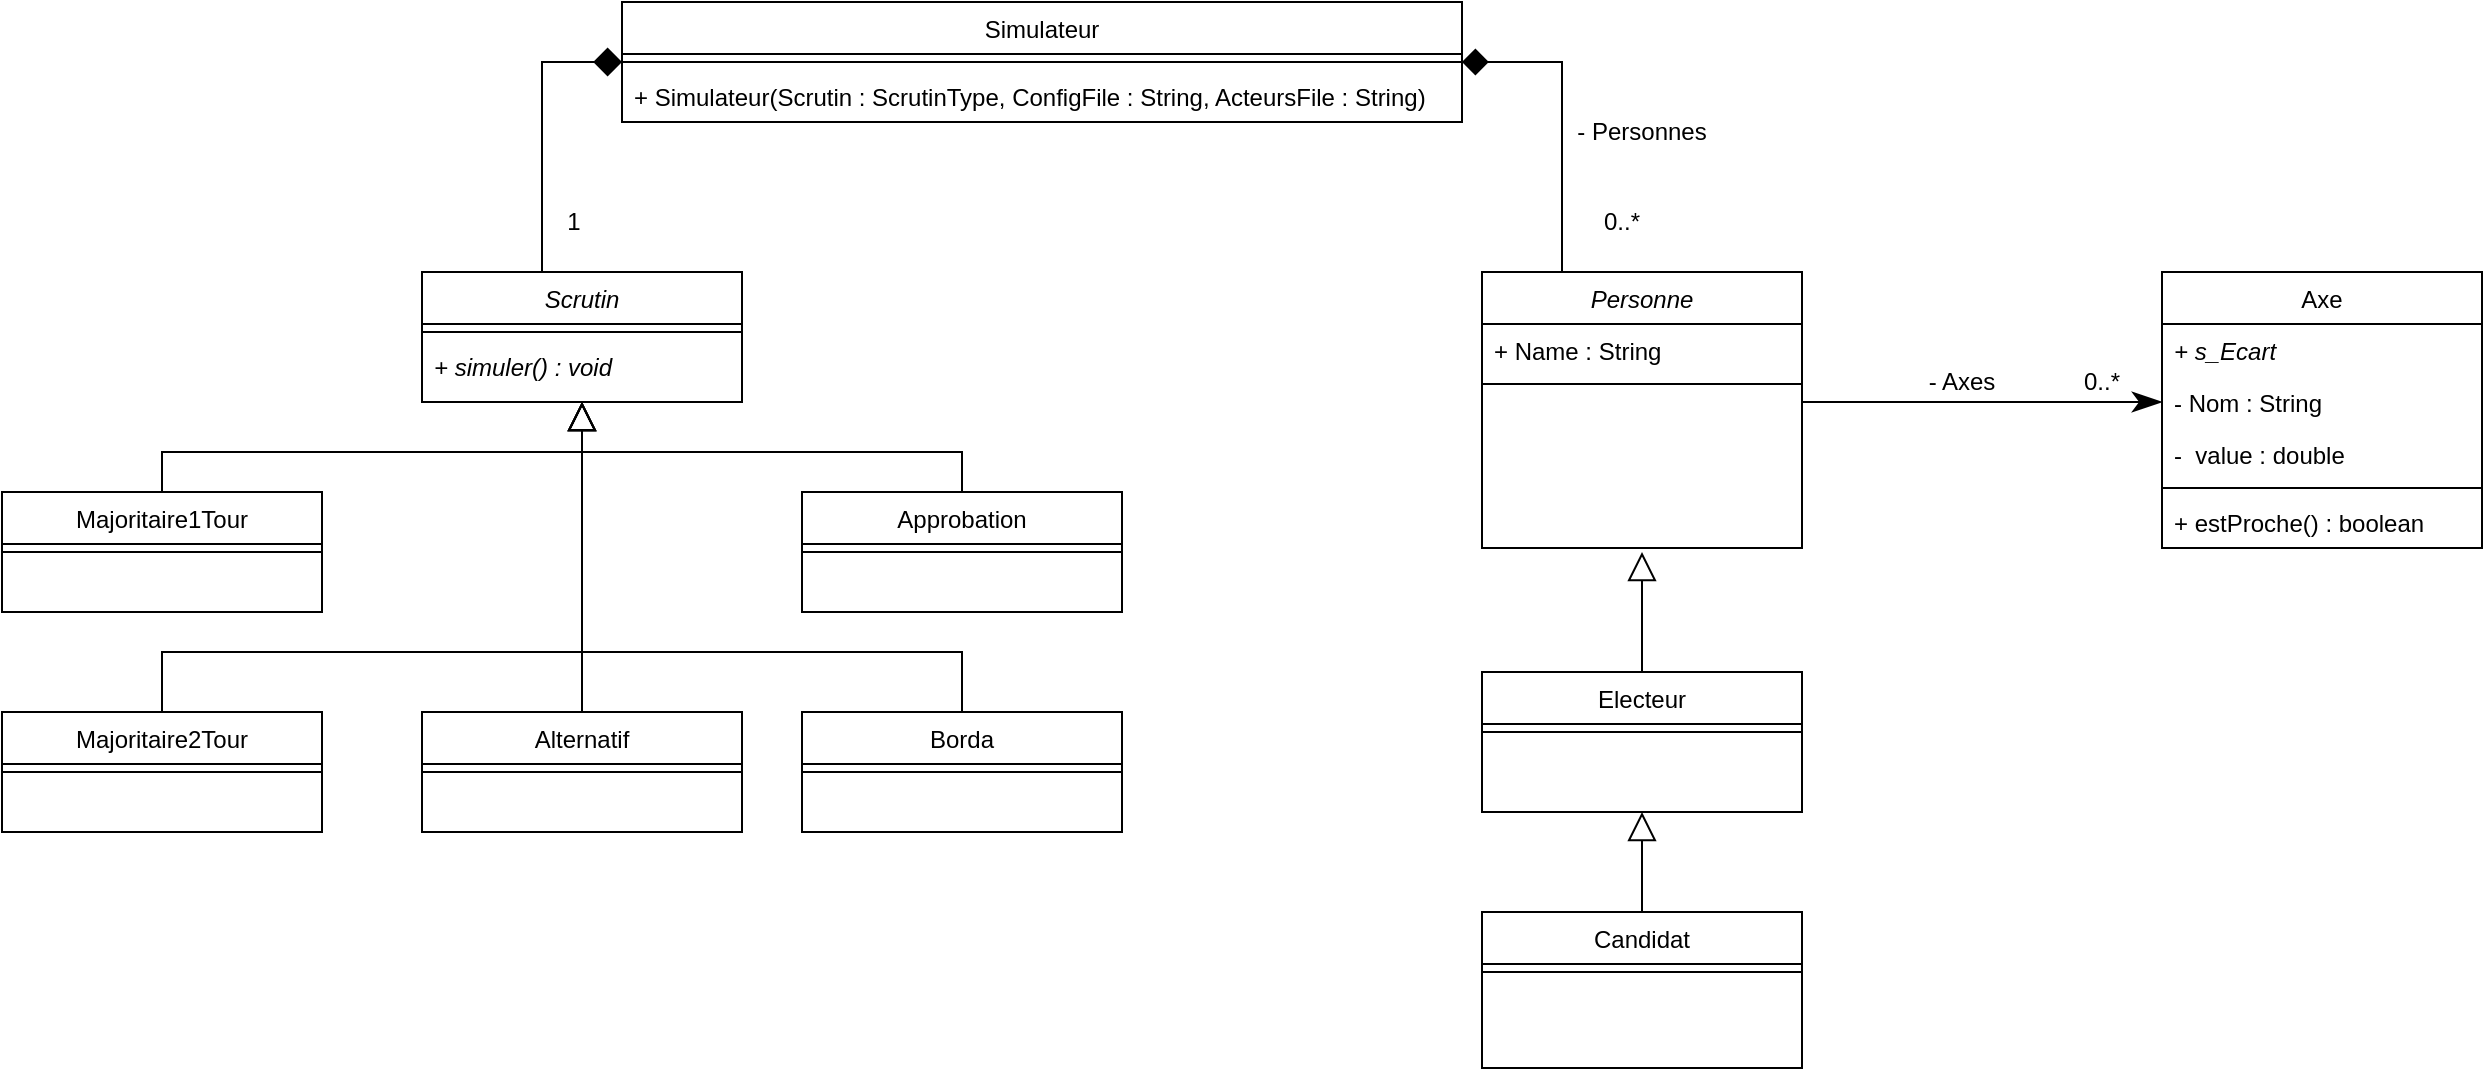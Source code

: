 <mxfile version="15.9.4" type="device"><diagram id="C5RBs43oDa-KdzZeNtuy" name="Page-1"><mxGraphModel dx="1298" dy="674" grid="1" gridSize="10" guides="1" tooltips="1" connect="1" arrows="1" fold="1" page="1" pageScale="1" pageWidth="827" pageHeight="1169" math="0" shadow="0"><root><mxCell id="WIyWlLk6GJQsqaUBKTNV-0"/><mxCell id="WIyWlLk6GJQsqaUBKTNV-1" parent="WIyWlLk6GJQsqaUBKTNV-0"/><mxCell id="2mdd3WLcxIbXDcWZyZY6-10" style="edgeStyle=orthogonalEdgeStyle;rounded=0;jumpSize=6;orthogonalLoop=1;jettySize=auto;html=1;exitX=1;exitY=0.25;exitDx=0;exitDy=0;entryX=0;entryY=0.5;entryDx=0;entryDy=0;endArrow=classicThin;endFill=1;endSize=12;targetPerimeterSpacing=0;strokeWidth=1;" edge="1" parent="WIyWlLk6GJQsqaUBKTNV-1" source="zkfFHV4jXpPFQw0GAbJ--0" target="2mdd3WLcxIbXDcWZyZY6-4"><mxGeometry relative="1" as="geometry"><Array as="points"><mxPoint x="950" y="230"/></Array></mxGeometry></mxCell><mxCell id="zkfFHV4jXpPFQw0GAbJ--0" value="Personne" style="swimlane;fontStyle=2;align=center;verticalAlign=top;childLayout=stackLayout;horizontal=1;startSize=26;horizontalStack=0;resizeParent=1;resizeLast=0;collapsible=1;marginBottom=0;rounded=0;shadow=0;strokeWidth=1;" parent="WIyWlLk6GJQsqaUBKTNV-1" vertex="1"><mxGeometry x="790" y="165" width="160" height="138" as="geometry"><mxRectangle x="230" y="140" width="160" height="26" as="alternateBounds"/></mxGeometry></mxCell><mxCell id="zkfFHV4jXpPFQw0GAbJ--1" value="+ Name : String" style="text;align=left;verticalAlign=top;spacingLeft=4;spacingRight=4;overflow=hidden;rotatable=0;points=[[0,0.5],[1,0.5]];portConstraint=eastwest;" parent="zkfFHV4jXpPFQw0GAbJ--0" vertex="1"><mxGeometry y="26" width="160" height="26" as="geometry"/></mxCell><mxCell id="zkfFHV4jXpPFQw0GAbJ--4" value="" style="line;html=1;strokeWidth=1;align=left;verticalAlign=middle;spacingTop=-1;spacingLeft=3;spacingRight=3;rotatable=0;labelPosition=right;points=[];portConstraint=eastwest;" parent="zkfFHV4jXpPFQw0GAbJ--0" vertex="1"><mxGeometry y="52" width="160" height="8" as="geometry"/></mxCell><mxCell id="2mdd3WLcxIbXDcWZyZY6-2" style="edgeStyle=orthogonalEdgeStyle;rounded=0;jumpSize=6;orthogonalLoop=1;jettySize=auto;html=1;entryX=0.5;entryY=1;entryDx=0;entryDy=0;endArrow=block;endFill=0;endSize=12;targetPerimeterSpacing=0;strokeWidth=1;" edge="1" parent="WIyWlLk6GJQsqaUBKTNV-1" source="zkfFHV4jXpPFQw0GAbJ--6" target="zkfFHV4jXpPFQw0GAbJ--13"><mxGeometry relative="1" as="geometry"/></mxCell><mxCell id="zkfFHV4jXpPFQw0GAbJ--6" value="Candidat" style="swimlane;fontStyle=0;align=center;verticalAlign=top;childLayout=stackLayout;horizontal=1;startSize=26;horizontalStack=0;resizeParent=1;resizeLast=0;collapsible=1;marginBottom=0;rounded=0;shadow=0;strokeWidth=1;" parent="WIyWlLk6GJQsqaUBKTNV-1" vertex="1"><mxGeometry x="790" y="485" width="160" height="78" as="geometry"><mxRectangle x="130" y="380" width="160" height="26" as="alternateBounds"/></mxGeometry></mxCell><mxCell id="zkfFHV4jXpPFQw0GAbJ--9" value="" style="line;html=1;strokeWidth=1;align=left;verticalAlign=middle;spacingTop=-1;spacingLeft=3;spacingRight=3;rotatable=0;labelPosition=right;points=[];portConstraint=eastwest;" parent="zkfFHV4jXpPFQw0GAbJ--6" vertex="1"><mxGeometry y="26" width="160" height="8" as="geometry"/></mxCell><mxCell id="2mdd3WLcxIbXDcWZyZY6-1" style="edgeStyle=orthogonalEdgeStyle;rounded=0;orthogonalLoop=1;jettySize=auto;html=1;endArrow=block;endFill=0;strokeWidth=1;jumpSize=6;targetPerimeterSpacing=0;endSize=12;" edge="1" parent="WIyWlLk6GJQsqaUBKTNV-1" source="zkfFHV4jXpPFQw0GAbJ--13"><mxGeometry relative="1" as="geometry"><mxPoint x="870" y="305" as="targetPoint"/></mxGeometry></mxCell><mxCell id="zkfFHV4jXpPFQw0GAbJ--13" value="Electeur" style="swimlane;fontStyle=0;align=center;verticalAlign=top;childLayout=stackLayout;horizontal=1;startSize=26;horizontalStack=0;resizeParent=1;resizeLast=0;collapsible=1;marginBottom=0;rounded=0;shadow=0;strokeWidth=1;" parent="WIyWlLk6GJQsqaUBKTNV-1" vertex="1"><mxGeometry x="790" y="365" width="160" height="70" as="geometry"><mxRectangle x="340" y="380" width="170" height="26" as="alternateBounds"/></mxGeometry></mxCell><mxCell id="zkfFHV4jXpPFQw0GAbJ--15" value="" style="line;html=1;strokeWidth=1;align=left;verticalAlign=middle;spacingTop=-1;spacingLeft=3;spacingRight=3;rotatable=0;labelPosition=right;points=[];portConstraint=eastwest;" parent="zkfFHV4jXpPFQw0GAbJ--13" vertex="1"><mxGeometry y="26" width="160" height="8" as="geometry"/></mxCell><mxCell id="2mdd3WLcxIbXDcWZyZY6-3" value="Axe" style="swimlane;fontStyle=0;align=center;verticalAlign=top;childLayout=stackLayout;horizontal=1;startSize=26;horizontalStack=0;resizeParent=1;resizeLast=0;collapsible=1;marginBottom=0;rounded=0;shadow=0;strokeWidth=1;" vertex="1" parent="WIyWlLk6GJQsqaUBKTNV-1"><mxGeometry x="1130" y="165" width="160" height="138" as="geometry"><mxRectangle x="230" y="140" width="160" height="26" as="alternateBounds"/></mxGeometry></mxCell><mxCell id="2mdd3WLcxIbXDcWZyZY6-7" value="+ s_Ecart" style="text;align=left;verticalAlign=top;spacingLeft=4;spacingRight=4;overflow=hidden;rotatable=0;points=[[0,0.5],[1,0.5]];portConstraint=eastwest;fontStyle=2" vertex="1" parent="2mdd3WLcxIbXDcWZyZY6-3"><mxGeometry y="26" width="160" height="26" as="geometry"/></mxCell><mxCell id="2mdd3WLcxIbXDcWZyZY6-4" value="- Nom : String" style="text;align=left;verticalAlign=top;spacingLeft=4;spacingRight=4;overflow=hidden;rotatable=0;points=[[0,0.5],[1,0.5]];portConstraint=eastwest;" vertex="1" parent="2mdd3WLcxIbXDcWZyZY6-3"><mxGeometry y="52" width="160" height="26" as="geometry"/></mxCell><mxCell id="2mdd3WLcxIbXDcWZyZY6-5" value="-  value : double" style="text;align=left;verticalAlign=top;spacingLeft=4;spacingRight=4;overflow=hidden;rotatable=0;points=[[0,0.5],[1,0.5]];portConstraint=eastwest;" vertex="1" parent="2mdd3WLcxIbXDcWZyZY6-3"><mxGeometry y="78" width="160" height="26" as="geometry"/></mxCell><mxCell id="2mdd3WLcxIbXDcWZyZY6-6" value="" style="line;html=1;strokeWidth=1;align=left;verticalAlign=middle;spacingTop=-1;spacingLeft=3;spacingRight=3;rotatable=0;labelPosition=right;points=[];portConstraint=eastwest;" vertex="1" parent="2mdd3WLcxIbXDcWZyZY6-3"><mxGeometry y="104" width="160" height="8" as="geometry"/></mxCell><mxCell id="2mdd3WLcxIbXDcWZyZY6-9" value="+ estProche() : boolean" style="text;align=left;verticalAlign=top;spacingLeft=4;spacingRight=4;overflow=hidden;rotatable=0;points=[[0,0.5],[1,0.5]];portConstraint=eastwest;" vertex="1" parent="2mdd3WLcxIbXDcWZyZY6-3"><mxGeometry y="112" width="160" height="26" as="geometry"/></mxCell><mxCell id="2mdd3WLcxIbXDcWZyZY6-11" value="0..*" style="text;html=1;strokeColor=none;fillColor=none;align=center;verticalAlign=middle;whiteSpace=wrap;rounded=0;" vertex="1" parent="WIyWlLk6GJQsqaUBKTNV-1"><mxGeometry x="1070" y="205" width="60" height="30" as="geometry"/></mxCell><mxCell id="2mdd3WLcxIbXDcWZyZY6-13" value="- Axes" style="text;html=1;strokeColor=none;fillColor=none;align=center;verticalAlign=middle;whiteSpace=wrap;rounded=0;" vertex="1" parent="WIyWlLk6GJQsqaUBKTNV-1"><mxGeometry x="1000" y="205" width="60" height="30" as="geometry"/></mxCell><mxCell id="2mdd3WLcxIbXDcWZyZY6-41" style="edgeStyle=orthogonalEdgeStyle;rounded=0;jumpSize=6;orthogonalLoop=1;jettySize=auto;html=1;exitX=0;exitY=0.5;exitDx=0;exitDy=0;entryX=0.5;entryY=0;entryDx=0;entryDy=0;endArrow=none;endFill=0;endSize=12;targetPerimeterSpacing=0;strokeWidth=1;startArrow=diamond;startFill=1;startSize=12;" edge="1" parent="WIyWlLk6GJQsqaUBKTNV-1" source="2mdd3WLcxIbXDcWZyZY6-14" target="2mdd3WLcxIbXDcWZyZY6-17"><mxGeometry relative="1" as="geometry"><Array as="points"><mxPoint x="320" y="60"/><mxPoint x="320" y="165"/></Array></mxGeometry></mxCell><mxCell id="2mdd3WLcxIbXDcWZyZY6-46" style="edgeStyle=orthogonalEdgeStyle;rounded=0;jumpSize=6;orthogonalLoop=1;jettySize=auto;html=1;exitX=1;exitY=0.5;exitDx=0;exitDy=0;entryX=0.25;entryY=0;entryDx=0;entryDy=0;endArrow=none;endFill=0;endSize=12;targetPerimeterSpacing=0;strokeWidth=1;startArrow=diamond;startFill=1;startSize=11;" edge="1" parent="WIyWlLk6GJQsqaUBKTNV-1" source="2mdd3WLcxIbXDcWZyZY6-14" target="zkfFHV4jXpPFQw0GAbJ--0"><mxGeometry relative="1" as="geometry"/></mxCell><mxCell id="2mdd3WLcxIbXDcWZyZY6-14" value="Simulateur" style="swimlane;fontStyle=0;align=center;verticalAlign=top;childLayout=stackLayout;horizontal=1;startSize=26;horizontalStack=0;resizeParent=1;resizeLast=0;collapsible=1;marginBottom=0;rounded=0;shadow=0;strokeWidth=1;" vertex="1" parent="WIyWlLk6GJQsqaUBKTNV-1"><mxGeometry x="360" y="30" width="420" height="60" as="geometry"><mxRectangle x="230" y="140" width="160" height="26" as="alternateBounds"/></mxGeometry></mxCell><mxCell id="2mdd3WLcxIbXDcWZyZY6-16" value="" style="line;html=1;strokeWidth=1;align=left;verticalAlign=middle;spacingTop=-1;spacingLeft=3;spacingRight=3;rotatable=0;labelPosition=right;points=[];portConstraint=eastwest;" vertex="1" parent="2mdd3WLcxIbXDcWZyZY6-14"><mxGeometry y="26" width="420" height="8" as="geometry"/></mxCell><mxCell id="2mdd3WLcxIbXDcWZyZY6-48" value="+ Simulateur(Scrutin : ScrutinType, ConfigFile : String, ActeursFile : String)" style="text;align=left;verticalAlign=top;spacingLeft=4;spacingRight=4;overflow=hidden;rotatable=0;points=[[0,0.5],[1,0.5]];portConstraint=eastwest;fontStyle=0" vertex="1" parent="2mdd3WLcxIbXDcWZyZY6-14"><mxGeometry y="34" width="420" height="26" as="geometry"/></mxCell><mxCell id="2mdd3WLcxIbXDcWZyZY6-17" value="Scrutin" style="swimlane;fontStyle=2;align=center;verticalAlign=top;childLayout=stackLayout;horizontal=1;startSize=26;horizontalStack=0;resizeParent=1;resizeLast=0;collapsible=1;marginBottom=0;rounded=0;shadow=0;strokeWidth=1;" vertex="1" parent="WIyWlLk6GJQsqaUBKTNV-1"><mxGeometry x="260" y="165" width="160" height="65" as="geometry"><mxRectangle x="230" y="140" width="160" height="26" as="alternateBounds"/></mxGeometry></mxCell><mxCell id="2mdd3WLcxIbXDcWZyZY6-18" value="" style="line;html=1;strokeWidth=1;align=left;verticalAlign=middle;spacingTop=-1;spacingLeft=3;spacingRight=3;rotatable=0;labelPosition=right;points=[];portConstraint=eastwest;" vertex="1" parent="2mdd3WLcxIbXDcWZyZY6-17"><mxGeometry y="26" width="160" height="8" as="geometry"/></mxCell><mxCell id="2mdd3WLcxIbXDcWZyZY6-19" value="+ simuler() : void" style="text;align=left;verticalAlign=top;spacingLeft=4;spacingRight=4;overflow=hidden;rotatable=0;points=[[0,0.5],[1,0.5]];portConstraint=eastwest;fontStyle=2" vertex="1" parent="2mdd3WLcxIbXDcWZyZY6-17"><mxGeometry y="34" width="160" height="26" as="geometry"/></mxCell><mxCell id="2mdd3WLcxIbXDcWZyZY6-32" style="edgeStyle=orthogonalEdgeStyle;rounded=0;jumpSize=6;orthogonalLoop=1;jettySize=auto;html=1;entryX=0.5;entryY=1;entryDx=0;entryDy=0;endArrow=block;endFill=0;endSize=12;targetPerimeterSpacing=0;strokeWidth=1;" edge="1" parent="WIyWlLk6GJQsqaUBKTNV-1" source="2mdd3WLcxIbXDcWZyZY6-20" target="2mdd3WLcxIbXDcWZyZY6-17"><mxGeometry relative="1" as="geometry"><Array as="points"><mxPoint x="130" y="255"/><mxPoint x="340" y="255"/></Array></mxGeometry></mxCell><mxCell id="2mdd3WLcxIbXDcWZyZY6-20" value="Majoritaire1Tour" style="swimlane;fontStyle=0;align=center;verticalAlign=top;childLayout=stackLayout;horizontal=1;startSize=26;horizontalStack=0;resizeParent=1;resizeLast=0;collapsible=1;marginBottom=0;rounded=0;shadow=0;strokeWidth=1;" vertex="1" parent="WIyWlLk6GJQsqaUBKTNV-1"><mxGeometry x="50" y="275" width="160" height="60" as="geometry"><mxRectangle x="230" y="140" width="160" height="26" as="alternateBounds"/></mxGeometry></mxCell><mxCell id="2mdd3WLcxIbXDcWZyZY6-21" value="" style="line;html=1;strokeWidth=1;align=left;verticalAlign=middle;spacingTop=-1;spacingLeft=3;spacingRight=3;rotatable=0;labelPosition=right;points=[];portConstraint=eastwest;" vertex="1" parent="2mdd3WLcxIbXDcWZyZY6-20"><mxGeometry y="26" width="160" height="8" as="geometry"/></mxCell><mxCell id="2mdd3WLcxIbXDcWZyZY6-39" style="edgeStyle=orthogonalEdgeStyle;rounded=0;jumpSize=6;orthogonalLoop=1;jettySize=auto;html=1;entryX=0.5;entryY=1;entryDx=0;entryDy=0;endArrow=block;endFill=0;endSize=12;targetPerimeterSpacing=0;strokeWidth=1;" edge="1" parent="WIyWlLk6GJQsqaUBKTNV-1" source="2mdd3WLcxIbXDcWZyZY6-24" target="2mdd3WLcxIbXDcWZyZY6-17"><mxGeometry relative="1" as="geometry"><Array as="points"><mxPoint x="130" y="355"/><mxPoint x="340" y="355"/></Array></mxGeometry></mxCell><mxCell id="2mdd3WLcxIbXDcWZyZY6-24" value="Majoritaire2Tour" style="swimlane;fontStyle=0;align=center;verticalAlign=top;childLayout=stackLayout;horizontal=1;startSize=26;horizontalStack=0;resizeParent=1;resizeLast=0;collapsible=1;marginBottom=0;rounded=0;shadow=0;strokeWidth=1;" vertex="1" parent="WIyWlLk6GJQsqaUBKTNV-1"><mxGeometry x="50" y="385" width="160" height="60" as="geometry"><mxRectangle x="230" y="140" width="160" height="26" as="alternateBounds"/></mxGeometry></mxCell><mxCell id="2mdd3WLcxIbXDcWZyZY6-25" value="" style="line;html=1;strokeWidth=1;align=left;verticalAlign=middle;spacingTop=-1;spacingLeft=3;spacingRight=3;rotatable=0;labelPosition=right;points=[];portConstraint=eastwest;" vertex="1" parent="2mdd3WLcxIbXDcWZyZY6-24"><mxGeometry y="26" width="160" height="8" as="geometry"/></mxCell><mxCell id="2mdd3WLcxIbXDcWZyZY6-33" style="edgeStyle=orthogonalEdgeStyle;rounded=0;jumpSize=6;orthogonalLoop=1;jettySize=auto;html=1;entryX=0.5;entryY=1;entryDx=0;entryDy=0;endArrow=block;endFill=0;endSize=12;targetPerimeterSpacing=0;strokeWidth=1;" edge="1" parent="WIyWlLk6GJQsqaUBKTNV-1" source="2mdd3WLcxIbXDcWZyZY6-26" target="2mdd3WLcxIbXDcWZyZY6-17"><mxGeometry relative="1" as="geometry"><Array as="points"><mxPoint x="530" y="255"/><mxPoint x="340" y="255"/></Array></mxGeometry></mxCell><mxCell id="2mdd3WLcxIbXDcWZyZY6-26" value="Approbation" style="swimlane;fontStyle=0;align=center;verticalAlign=top;childLayout=stackLayout;horizontal=1;startSize=26;horizontalStack=0;resizeParent=1;resizeLast=0;collapsible=1;marginBottom=0;rounded=0;shadow=0;strokeWidth=1;" vertex="1" parent="WIyWlLk6GJQsqaUBKTNV-1"><mxGeometry x="450" y="275" width="160" height="60" as="geometry"><mxRectangle x="230" y="140" width="160" height="26" as="alternateBounds"/></mxGeometry></mxCell><mxCell id="2mdd3WLcxIbXDcWZyZY6-27" value="" style="line;html=1;strokeWidth=1;align=left;verticalAlign=middle;spacingTop=-1;spacingLeft=3;spacingRight=3;rotatable=0;labelPosition=right;points=[];portConstraint=eastwest;" vertex="1" parent="2mdd3WLcxIbXDcWZyZY6-26"><mxGeometry y="26" width="160" height="8" as="geometry"/></mxCell><mxCell id="2mdd3WLcxIbXDcWZyZY6-28" value="Alternatif" style="swimlane;fontStyle=0;align=center;verticalAlign=top;childLayout=stackLayout;horizontal=1;startSize=26;horizontalStack=0;resizeParent=1;resizeLast=0;collapsible=1;marginBottom=0;rounded=0;shadow=0;strokeWidth=1;" vertex="1" parent="WIyWlLk6GJQsqaUBKTNV-1"><mxGeometry x="260" y="385" width="160" height="60" as="geometry"><mxRectangle x="230" y="140" width="160" height="26" as="alternateBounds"/></mxGeometry></mxCell><mxCell id="2mdd3WLcxIbXDcWZyZY6-29" value="" style="line;html=1;strokeWidth=1;align=left;verticalAlign=middle;spacingTop=-1;spacingLeft=3;spacingRight=3;rotatable=0;labelPosition=right;points=[];portConstraint=eastwest;" vertex="1" parent="2mdd3WLcxIbXDcWZyZY6-28"><mxGeometry y="26" width="160" height="8" as="geometry"/></mxCell><mxCell id="2mdd3WLcxIbXDcWZyZY6-40" style="edgeStyle=orthogonalEdgeStyle;rounded=0;jumpSize=6;orthogonalLoop=1;jettySize=auto;html=1;entryX=0.5;entryY=1;entryDx=0;entryDy=0;endArrow=block;endFill=0;endSize=12;targetPerimeterSpacing=0;strokeWidth=1;" edge="1" parent="WIyWlLk6GJQsqaUBKTNV-1" source="2mdd3WLcxIbXDcWZyZY6-30" target="2mdd3WLcxIbXDcWZyZY6-17"><mxGeometry relative="1" as="geometry"><Array as="points"><mxPoint x="530" y="355"/><mxPoint x="340" y="355"/></Array></mxGeometry></mxCell><mxCell id="2mdd3WLcxIbXDcWZyZY6-30" value="Borda" style="swimlane;fontStyle=0;align=center;verticalAlign=top;childLayout=stackLayout;horizontal=1;startSize=26;horizontalStack=0;resizeParent=1;resizeLast=0;collapsible=1;marginBottom=0;rounded=0;shadow=0;strokeWidth=1;" vertex="1" parent="WIyWlLk6GJQsqaUBKTNV-1"><mxGeometry x="450" y="385" width="160" height="60" as="geometry"><mxRectangle x="230" y="140" width="160" height="26" as="alternateBounds"/></mxGeometry></mxCell><mxCell id="2mdd3WLcxIbXDcWZyZY6-31" value="" style="line;html=1;strokeWidth=1;align=left;verticalAlign=middle;spacingTop=-1;spacingLeft=3;spacingRight=3;rotatable=0;labelPosition=right;points=[];portConstraint=eastwest;" vertex="1" parent="2mdd3WLcxIbXDcWZyZY6-30"><mxGeometry y="26" width="160" height="8" as="geometry"/></mxCell><mxCell id="2mdd3WLcxIbXDcWZyZY6-37" value="" style="endArrow=none;html=1;rounded=0;endSize=12;targetPerimeterSpacing=0;strokeWidth=1;jumpSize=6;exitX=0.5;exitY=0;exitDx=0;exitDy=0;" edge="1" parent="WIyWlLk6GJQsqaUBKTNV-1" source="2mdd3WLcxIbXDcWZyZY6-28"><mxGeometry width="50" height="50" relative="1" as="geometry"><mxPoint x="230" y="445" as="sourcePoint"/><mxPoint x="340" y="245" as="targetPoint"/></mxGeometry></mxCell><mxCell id="2mdd3WLcxIbXDcWZyZY6-42" value="1" style="text;html=1;strokeColor=none;fillColor=none;align=center;verticalAlign=middle;whiteSpace=wrap;rounded=0;" vertex="1" parent="WIyWlLk6GJQsqaUBKTNV-1"><mxGeometry x="306" y="125" width="60" height="30" as="geometry"/></mxCell><mxCell id="2mdd3WLcxIbXDcWZyZY6-45" value="0..*" style="text;html=1;strokeColor=none;fillColor=none;align=center;verticalAlign=middle;whiteSpace=wrap;rounded=0;" vertex="1" parent="WIyWlLk6GJQsqaUBKTNV-1"><mxGeometry x="830" y="125" width="60" height="30" as="geometry"/></mxCell><mxCell id="2mdd3WLcxIbXDcWZyZY6-47" value="- Personnes" style="text;html=1;strokeColor=none;fillColor=none;align=center;verticalAlign=middle;whiteSpace=wrap;rounded=0;" vertex="1" parent="WIyWlLk6GJQsqaUBKTNV-1"><mxGeometry x="820" y="80" width="100" height="30" as="geometry"/></mxCell></root></mxGraphModel></diagram></mxfile>